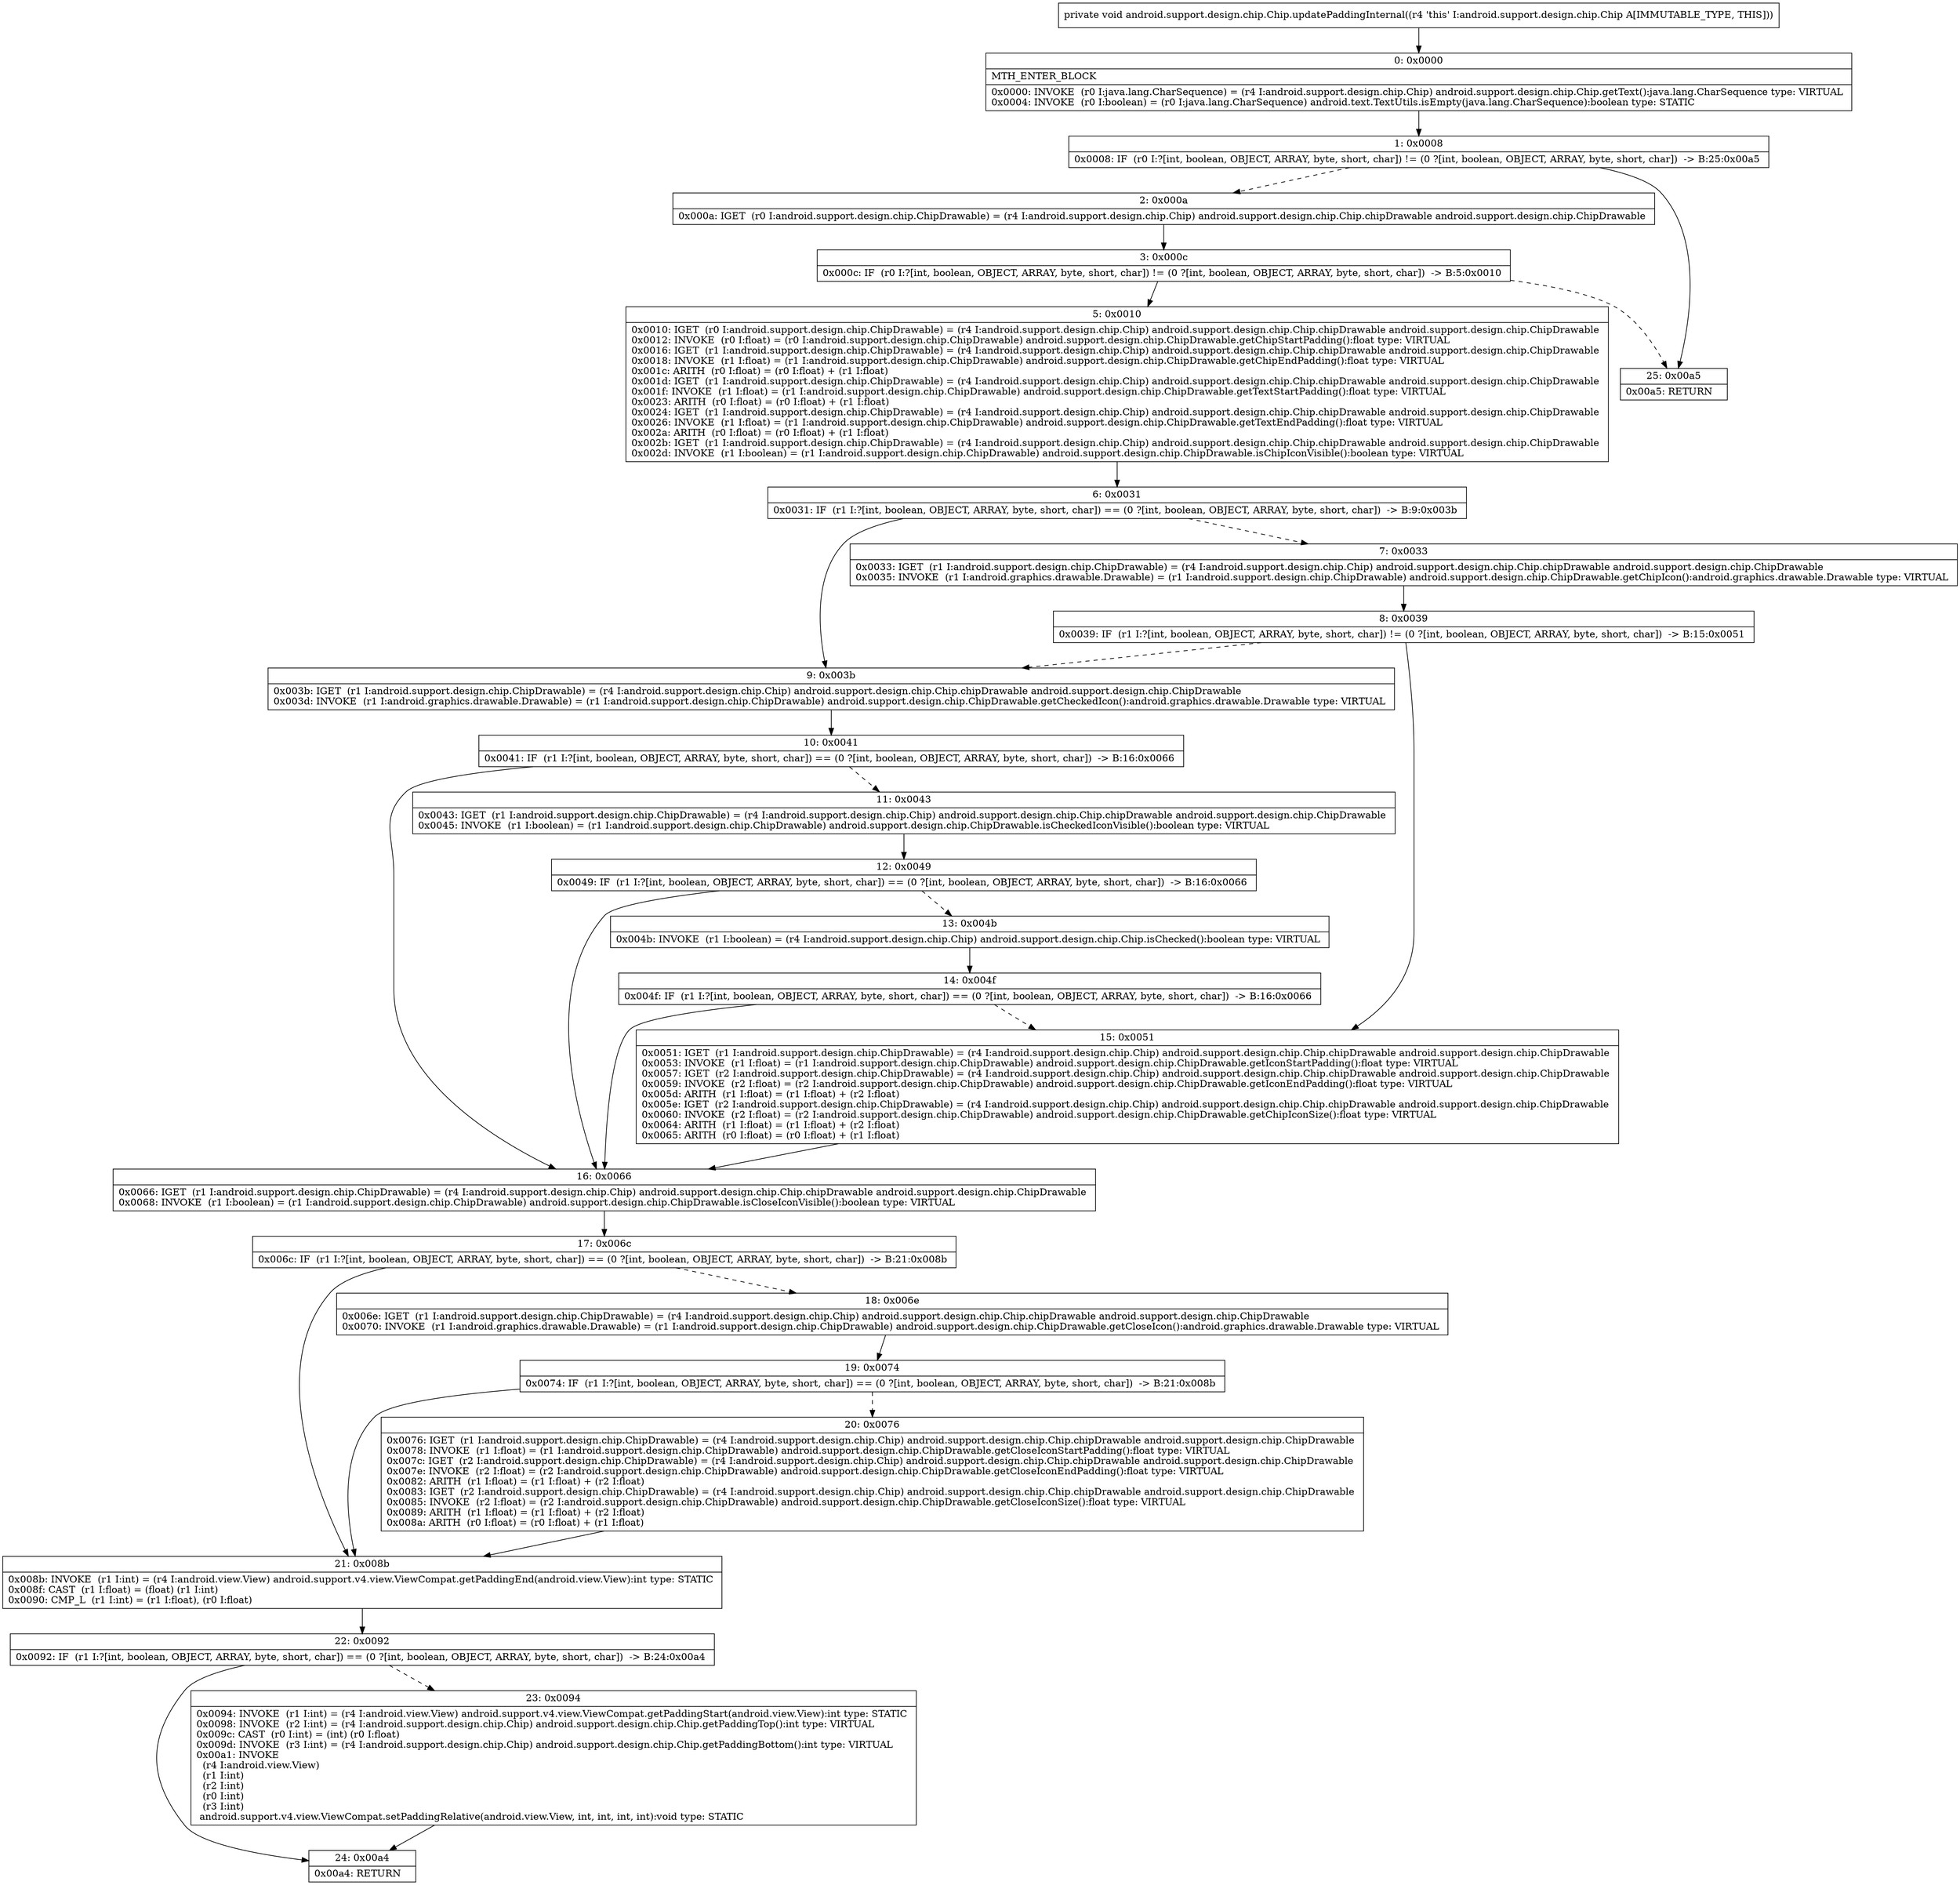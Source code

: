 digraph "CFG forandroid.support.design.chip.Chip.updatePaddingInternal()V" {
Node_0 [shape=record,label="{0\:\ 0x0000|MTH_ENTER_BLOCK\l|0x0000: INVOKE  (r0 I:java.lang.CharSequence) = (r4 I:android.support.design.chip.Chip) android.support.design.chip.Chip.getText():java.lang.CharSequence type: VIRTUAL \l0x0004: INVOKE  (r0 I:boolean) = (r0 I:java.lang.CharSequence) android.text.TextUtils.isEmpty(java.lang.CharSequence):boolean type: STATIC \l}"];
Node_1 [shape=record,label="{1\:\ 0x0008|0x0008: IF  (r0 I:?[int, boolean, OBJECT, ARRAY, byte, short, char]) != (0 ?[int, boolean, OBJECT, ARRAY, byte, short, char])  \-\> B:25:0x00a5 \l}"];
Node_2 [shape=record,label="{2\:\ 0x000a|0x000a: IGET  (r0 I:android.support.design.chip.ChipDrawable) = (r4 I:android.support.design.chip.Chip) android.support.design.chip.Chip.chipDrawable android.support.design.chip.ChipDrawable \l}"];
Node_3 [shape=record,label="{3\:\ 0x000c|0x000c: IF  (r0 I:?[int, boolean, OBJECT, ARRAY, byte, short, char]) != (0 ?[int, boolean, OBJECT, ARRAY, byte, short, char])  \-\> B:5:0x0010 \l}"];
Node_5 [shape=record,label="{5\:\ 0x0010|0x0010: IGET  (r0 I:android.support.design.chip.ChipDrawable) = (r4 I:android.support.design.chip.Chip) android.support.design.chip.Chip.chipDrawable android.support.design.chip.ChipDrawable \l0x0012: INVOKE  (r0 I:float) = (r0 I:android.support.design.chip.ChipDrawable) android.support.design.chip.ChipDrawable.getChipStartPadding():float type: VIRTUAL \l0x0016: IGET  (r1 I:android.support.design.chip.ChipDrawable) = (r4 I:android.support.design.chip.Chip) android.support.design.chip.Chip.chipDrawable android.support.design.chip.ChipDrawable \l0x0018: INVOKE  (r1 I:float) = (r1 I:android.support.design.chip.ChipDrawable) android.support.design.chip.ChipDrawable.getChipEndPadding():float type: VIRTUAL \l0x001c: ARITH  (r0 I:float) = (r0 I:float) + (r1 I:float) \l0x001d: IGET  (r1 I:android.support.design.chip.ChipDrawable) = (r4 I:android.support.design.chip.Chip) android.support.design.chip.Chip.chipDrawable android.support.design.chip.ChipDrawable \l0x001f: INVOKE  (r1 I:float) = (r1 I:android.support.design.chip.ChipDrawable) android.support.design.chip.ChipDrawable.getTextStartPadding():float type: VIRTUAL \l0x0023: ARITH  (r0 I:float) = (r0 I:float) + (r1 I:float) \l0x0024: IGET  (r1 I:android.support.design.chip.ChipDrawable) = (r4 I:android.support.design.chip.Chip) android.support.design.chip.Chip.chipDrawable android.support.design.chip.ChipDrawable \l0x0026: INVOKE  (r1 I:float) = (r1 I:android.support.design.chip.ChipDrawable) android.support.design.chip.ChipDrawable.getTextEndPadding():float type: VIRTUAL \l0x002a: ARITH  (r0 I:float) = (r0 I:float) + (r1 I:float) \l0x002b: IGET  (r1 I:android.support.design.chip.ChipDrawable) = (r4 I:android.support.design.chip.Chip) android.support.design.chip.Chip.chipDrawable android.support.design.chip.ChipDrawable \l0x002d: INVOKE  (r1 I:boolean) = (r1 I:android.support.design.chip.ChipDrawable) android.support.design.chip.ChipDrawable.isChipIconVisible():boolean type: VIRTUAL \l}"];
Node_6 [shape=record,label="{6\:\ 0x0031|0x0031: IF  (r1 I:?[int, boolean, OBJECT, ARRAY, byte, short, char]) == (0 ?[int, boolean, OBJECT, ARRAY, byte, short, char])  \-\> B:9:0x003b \l}"];
Node_7 [shape=record,label="{7\:\ 0x0033|0x0033: IGET  (r1 I:android.support.design.chip.ChipDrawable) = (r4 I:android.support.design.chip.Chip) android.support.design.chip.Chip.chipDrawable android.support.design.chip.ChipDrawable \l0x0035: INVOKE  (r1 I:android.graphics.drawable.Drawable) = (r1 I:android.support.design.chip.ChipDrawable) android.support.design.chip.ChipDrawable.getChipIcon():android.graphics.drawable.Drawable type: VIRTUAL \l}"];
Node_8 [shape=record,label="{8\:\ 0x0039|0x0039: IF  (r1 I:?[int, boolean, OBJECT, ARRAY, byte, short, char]) != (0 ?[int, boolean, OBJECT, ARRAY, byte, short, char])  \-\> B:15:0x0051 \l}"];
Node_9 [shape=record,label="{9\:\ 0x003b|0x003b: IGET  (r1 I:android.support.design.chip.ChipDrawable) = (r4 I:android.support.design.chip.Chip) android.support.design.chip.Chip.chipDrawable android.support.design.chip.ChipDrawable \l0x003d: INVOKE  (r1 I:android.graphics.drawable.Drawable) = (r1 I:android.support.design.chip.ChipDrawable) android.support.design.chip.ChipDrawable.getCheckedIcon():android.graphics.drawable.Drawable type: VIRTUAL \l}"];
Node_10 [shape=record,label="{10\:\ 0x0041|0x0041: IF  (r1 I:?[int, boolean, OBJECT, ARRAY, byte, short, char]) == (0 ?[int, boolean, OBJECT, ARRAY, byte, short, char])  \-\> B:16:0x0066 \l}"];
Node_11 [shape=record,label="{11\:\ 0x0043|0x0043: IGET  (r1 I:android.support.design.chip.ChipDrawable) = (r4 I:android.support.design.chip.Chip) android.support.design.chip.Chip.chipDrawable android.support.design.chip.ChipDrawable \l0x0045: INVOKE  (r1 I:boolean) = (r1 I:android.support.design.chip.ChipDrawable) android.support.design.chip.ChipDrawable.isCheckedIconVisible():boolean type: VIRTUAL \l}"];
Node_12 [shape=record,label="{12\:\ 0x0049|0x0049: IF  (r1 I:?[int, boolean, OBJECT, ARRAY, byte, short, char]) == (0 ?[int, boolean, OBJECT, ARRAY, byte, short, char])  \-\> B:16:0x0066 \l}"];
Node_13 [shape=record,label="{13\:\ 0x004b|0x004b: INVOKE  (r1 I:boolean) = (r4 I:android.support.design.chip.Chip) android.support.design.chip.Chip.isChecked():boolean type: VIRTUAL \l}"];
Node_14 [shape=record,label="{14\:\ 0x004f|0x004f: IF  (r1 I:?[int, boolean, OBJECT, ARRAY, byte, short, char]) == (0 ?[int, boolean, OBJECT, ARRAY, byte, short, char])  \-\> B:16:0x0066 \l}"];
Node_15 [shape=record,label="{15\:\ 0x0051|0x0051: IGET  (r1 I:android.support.design.chip.ChipDrawable) = (r4 I:android.support.design.chip.Chip) android.support.design.chip.Chip.chipDrawable android.support.design.chip.ChipDrawable \l0x0053: INVOKE  (r1 I:float) = (r1 I:android.support.design.chip.ChipDrawable) android.support.design.chip.ChipDrawable.getIconStartPadding():float type: VIRTUAL \l0x0057: IGET  (r2 I:android.support.design.chip.ChipDrawable) = (r4 I:android.support.design.chip.Chip) android.support.design.chip.Chip.chipDrawable android.support.design.chip.ChipDrawable \l0x0059: INVOKE  (r2 I:float) = (r2 I:android.support.design.chip.ChipDrawable) android.support.design.chip.ChipDrawable.getIconEndPadding():float type: VIRTUAL \l0x005d: ARITH  (r1 I:float) = (r1 I:float) + (r2 I:float) \l0x005e: IGET  (r2 I:android.support.design.chip.ChipDrawable) = (r4 I:android.support.design.chip.Chip) android.support.design.chip.Chip.chipDrawable android.support.design.chip.ChipDrawable \l0x0060: INVOKE  (r2 I:float) = (r2 I:android.support.design.chip.ChipDrawable) android.support.design.chip.ChipDrawable.getChipIconSize():float type: VIRTUAL \l0x0064: ARITH  (r1 I:float) = (r1 I:float) + (r2 I:float) \l0x0065: ARITH  (r0 I:float) = (r0 I:float) + (r1 I:float) \l}"];
Node_16 [shape=record,label="{16\:\ 0x0066|0x0066: IGET  (r1 I:android.support.design.chip.ChipDrawable) = (r4 I:android.support.design.chip.Chip) android.support.design.chip.Chip.chipDrawable android.support.design.chip.ChipDrawable \l0x0068: INVOKE  (r1 I:boolean) = (r1 I:android.support.design.chip.ChipDrawable) android.support.design.chip.ChipDrawable.isCloseIconVisible():boolean type: VIRTUAL \l}"];
Node_17 [shape=record,label="{17\:\ 0x006c|0x006c: IF  (r1 I:?[int, boolean, OBJECT, ARRAY, byte, short, char]) == (0 ?[int, boolean, OBJECT, ARRAY, byte, short, char])  \-\> B:21:0x008b \l}"];
Node_18 [shape=record,label="{18\:\ 0x006e|0x006e: IGET  (r1 I:android.support.design.chip.ChipDrawable) = (r4 I:android.support.design.chip.Chip) android.support.design.chip.Chip.chipDrawable android.support.design.chip.ChipDrawable \l0x0070: INVOKE  (r1 I:android.graphics.drawable.Drawable) = (r1 I:android.support.design.chip.ChipDrawable) android.support.design.chip.ChipDrawable.getCloseIcon():android.graphics.drawable.Drawable type: VIRTUAL \l}"];
Node_19 [shape=record,label="{19\:\ 0x0074|0x0074: IF  (r1 I:?[int, boolean, OBJECT, ARRAY, byte, short, char]) == (0 ?[int, boolean, OBJECT, ARRAY, byte, short, char])  \-\> B:21:0x008b \l}"];
Node_20 [shape=record,label="{20\:\ 0x0076|0x0076: IGET  (r1 I:android.support.design.chip.ChipDrawable) = (r4 I:android.support.design.chip.Chip) android.support.design.chip.Chip.chipDrawable android.support.design.chip.ChipDrawable \l0x0078: INVOKE  (r1 I:float) = (r1 I:android.support.design.chip.ChipDrawable) android.support.design.chip.ChipDrawable.getCloseIconStartPadding():float type: VIRTUAL \l0x007c: IGET  (r2 I:android.support.design.chip.ChipDrawable) = (r4 I:android.support.design.chip.Chip) android.support.design.chip.Chip.chipDrawable android.support.design.chip.ChipDrawable \l0x007e: INVOKE  (r2 I:float) = (r2 I:android.support.design.chip.ChipDrawable) android.support.design.chip.ChipDrawable.getCloseIconEndPadding():float type: VIRTUAL \l0x0082: ARITH  (r1 I:float) = (r1 I:float) + (r2 I:float) \l0x0083: IGET  (r2 I:android.support.design.chip.ChipDrawable) = (r4 I:android.support.design.chip.Chip) android.support.design.chip.Chip.chipDrawable android.support.design.chip.ChipDrawable \l0x0085: INVOKE  (r2 I:float) = (r2 I:android.support.design.chip.ChipDrawable) android.support.design.chip.ChipDrawable.getCloseIconSize():float type: VIRTUAL \l0x0089: ARITH  (r1 I:float) = (r1 I:float) + (r2 I:float) \l0x008a: ARITH  (r0 I:float) = (r0 I:float) + (r1 I:float) \l}"];
Node_21 [shape=record,label="{21\:\ 0x008b|0x008b: INVOKE  (r1 I:int) = (r4 I:android.view.View) android.support.v4.view.ViewCompat.getPaddingEnd(android.view.View):int type: STATIC \l0x008f: CAST  (r1 I:float) = (float) (r1 I:int) \l0x0090: CMP_L  (r1 I:int) = (r1 I:float), (r0 I:float) \l}"];
Node_22 [shape=record,label="{22\:\ 0x0092|0x0092: IF  (r1 I:?[int, boolean, OBJECT, ARRAY, byte, short, char]) == (0 ?[int, boolean, OBJECT, ARRAY, byte, short, char])  \-\> B:24:0x00a4 \l}"];
Node_23 [shape=record,label="{23\:\ 0x0094|0x0094: INVOKE  (r1 I:int) = (r4 I:android.view.View) android.support.v4.view.ViewCompat.getPaddingStart(android.view.View):int type: STATIC \l0x0098: INVOKE  (r2 I:int) = (r4 I:android.support.design.chip.Chip) android.support.design.chip.Chip.getPaddingTop():int type: VIRTUAL \l0x009c: CAST  (r0 I:int) = (int) (r0 I:float) \l0x009d: INVOKE  (r3 I:int) = (r4 I:android.support.design.chip.Chip) android.support.design.chip.Chip.getPaddingBottom():int type: VIRTUAL \l0x00a1: INVOKE  \l  (r4 I:android.view.View)\l  (r1 I:int)\l  (r2 I:int)\l  (r0 I:int)\l  (r3 I:int)\l android.support.v4.view.ViewCompat.setPaddingRelative(android.view.View, int, int, int, int):void type: STATIC \l}"];
Node_24 [shape=record,label="{24\:\ 0x00a4|0x00a4: RETURN   \l}"];
Node_25 [shape=record,label="{25\:\ 0x00a5|0x00a5: RETURN   \l}"];
MethodNode[shape=record,label="{private void android.support.design.chip.Chip.updatePaddingInternal((r4 'this' I:android.support.design.chip.Chip A[IMMUTABLE_TYPE, THIS])) }"];
MethodNode -> Node_0;
Node_0 -> Node_1;
Node_1 -> Node_2[style=dashed];
Node_1 -> Node_25;
Node_2 -> Node_3;
Node_3 -> Node_5;
Node_3 -> Node_25[style=dashed];
Node_5 -> Node_6;
Node_6 -> Node_7[style=dashed];
Node_6 -> Node_9;
Node_7 -> Node_8;
Node_8 -> Node_9[style=dashed];
Node_8 -> Node_15;
Node_9 -> Node_10;
Node_10 -> Node_11[style=dashed];
Node_10 -> Node_16;
Node_11 -> Node_12;
Node_12 -> Node_13[style=dashed];
Node_12 -> Node_16;
Node_13 -> Node_14;
Node_14 -> Node_15[style=dashed];
Node_14 -> Node_16;
Node_15 -> Node_16;
Node_16 -> Node_17;
Node_17 -> Node_18[style=dashed];
Node_17 -> Node_21;
Node_18 -> Node_19;
Node_19 -> Node_20[style=dashed];
Node_19 -> Node_21;
Node_20 -> Node_21;
Node_21 -> Node_22;
Node_22 -> Node_23[style=dashed];
Node_22 -> Node_24;
Node_23 -> Node_24;
}

